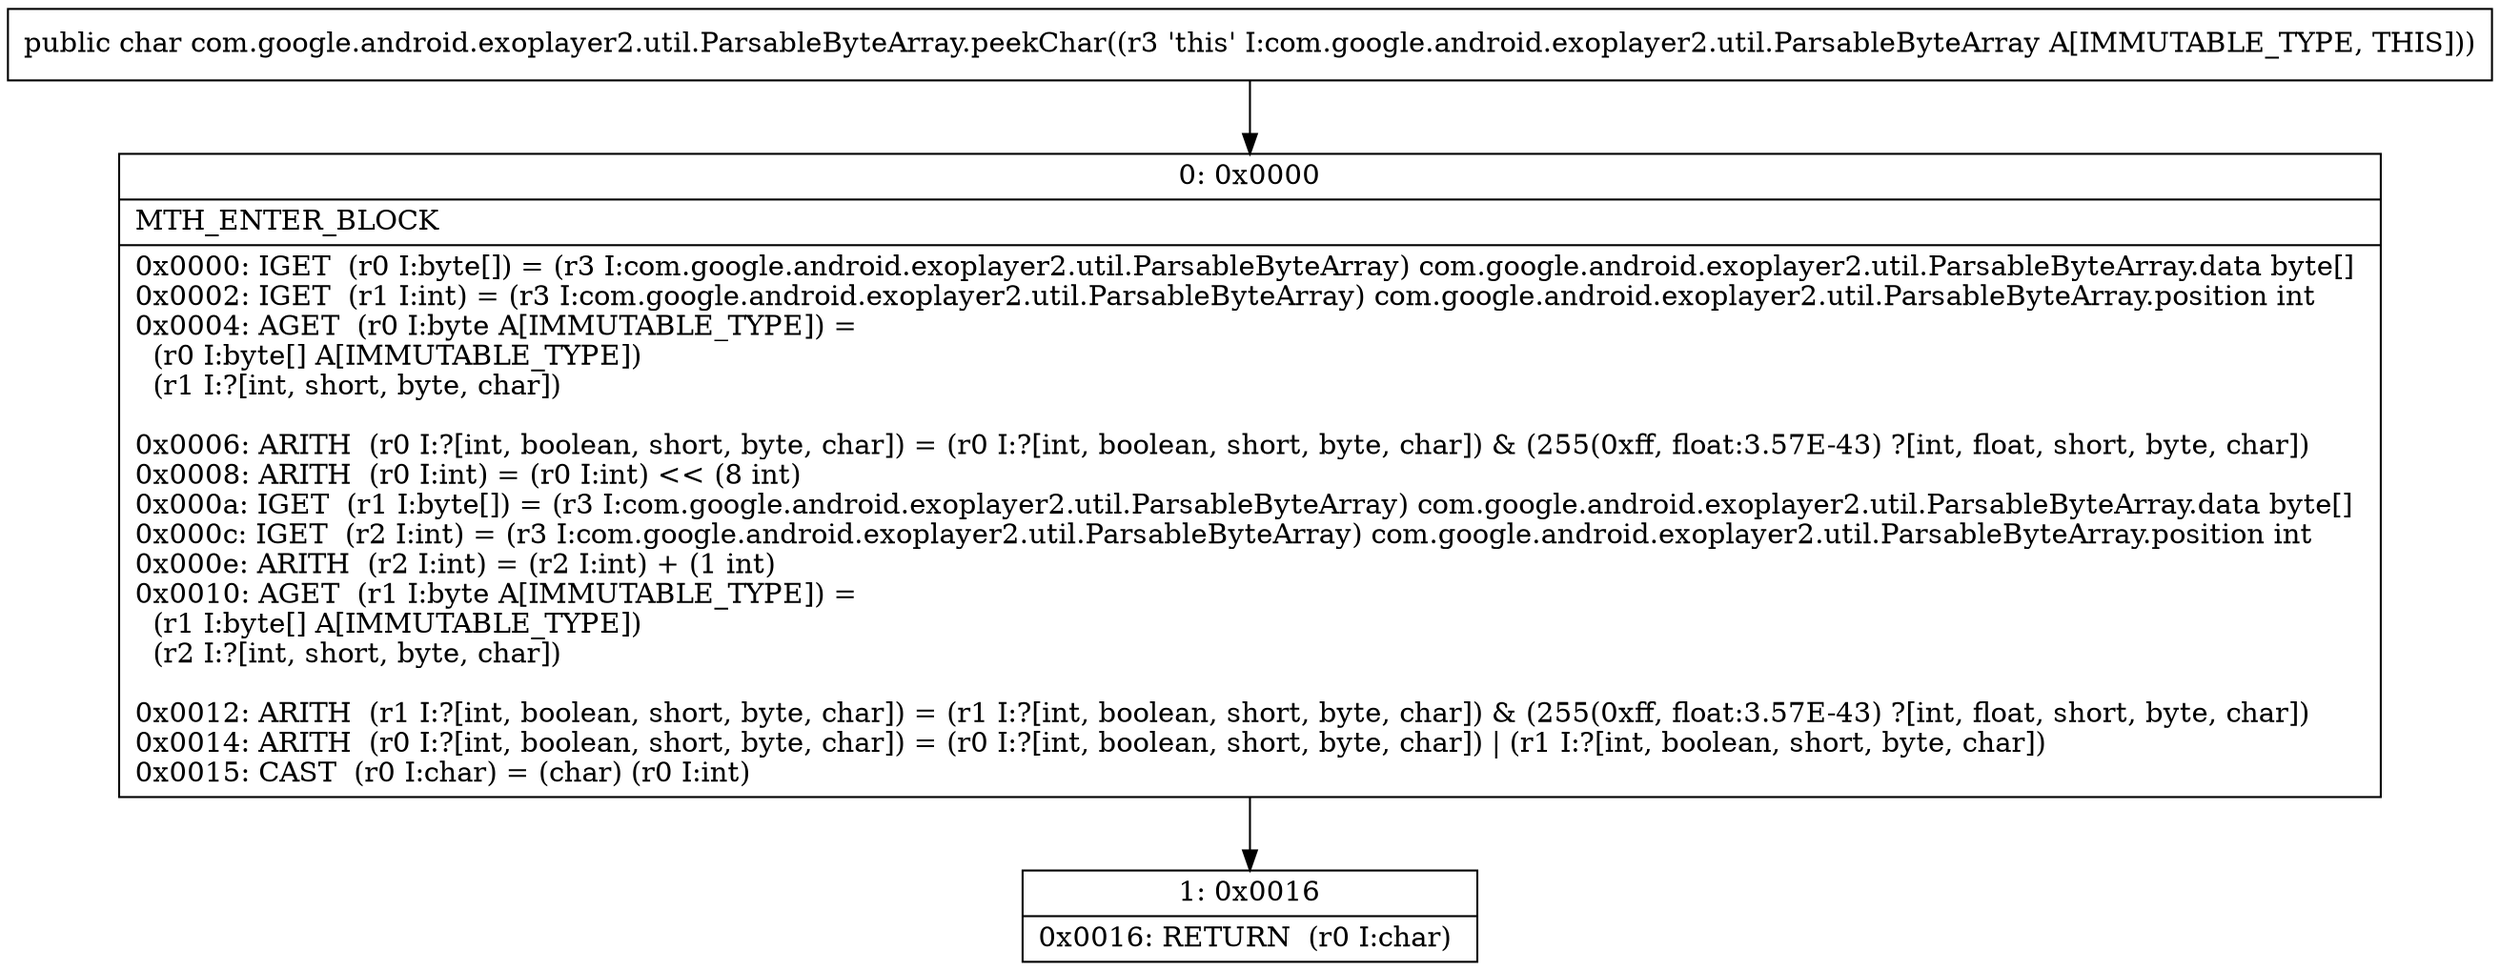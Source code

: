 digraph "CFG forcom.google.android.exoplayer2.util.ParsableByteArray.peekChar()C" {
Node_0 [shape=record,label="{0\:\ 0x0000|MTH_ENTER_BLOCK\l|0x0000: IGET  (r0 I:byte[]) = (r3 I:com.google.android.exoplayer2.util.ParsableByteArray) com.google.android.exoplayer2.util.ParsableByteArray.data byte[] \l0x0002: IGET  (r1 I:int) = (r3 I:com.google.android.exoplayer2.util.ParsableByteArray) com.google.android.exoplayer2.util.ParsableByteArray.position int \l0x0004: AGET  (r0 I:byte A[IMMUTABLE_TYPE]) = \l  (r0 I:byte[] A[IMMUTABLE_TYPE])\l  (r1 I:?[int, short, byte, char])\l \l0x0006: ARITH  (r0 I:?[int, boolean, short, byte, char]) = (r0 I:?[int, boolean, short, byte, char]) & (255(0xff, float:3.57E\-43) ?[int, float, short, byte, char]) \l0x0008: ARITH  (r0 I:int) = (r0 I:int) \<\< (8 int) \l0x000a: IGET  (r1 I:byte[]) = (r3 I:com.google.android.exoplayer2.util.ParsableByteArray) com.google.android.exoplayer2.util.ParsableByteArray.data byte[] \l0x000c: IGET  (r2 I:int) = (r3 I:com.google.android.exoplayer2.util.ParsableByteArray) com.google.android.exoplayer2.util.ParsableByteArray.position int \l0x000e: ARITH  (r2 I:int) = (r2 I:int) + (1 int) \l0x0010: AGET  (r1 I:byte A[IMMUTABLE_TYPE]) = \l  (r1 I:byte[] A[IMMUTABLE_TYPE])\l  (r2 I:?[int, short, byte, char])\l \l0x0012: ARITH  (r1 I:?[int, boolean, short, byte, char]) = (r1 I:?[int, boolean, short, byte, char]) & (255(0xff, float:3.57E\-43) ?[int, float, short, byte, char]) \l0x0014: ARITH  (r0 I:?[int, boolean, short, byte, char]) = (r0 I:?[int, boolean, short, byte, char]) \| (r1 I:?[int, boolean, short, byte, char]) \l0x0015: CAST  (r0 I:char) = (char) (r0 I:int) \l}"];
Node_1 [shape=record,label="{1\:\ 0x0016|0x0016: RETURN  (r0 I:char) \l}"];
MethodNode[shape=record,label="{public char com.google.android.exoplayer2.util.ParsableByteArray.peekChar((r3 'this' I:com.google.android.exoplayer2.util.ParsableByteArray A[IMMUTABLE_TYPE, THIS])) }"];
MethodNode -> Node_0;
Node_0 -> Node_1;
}

